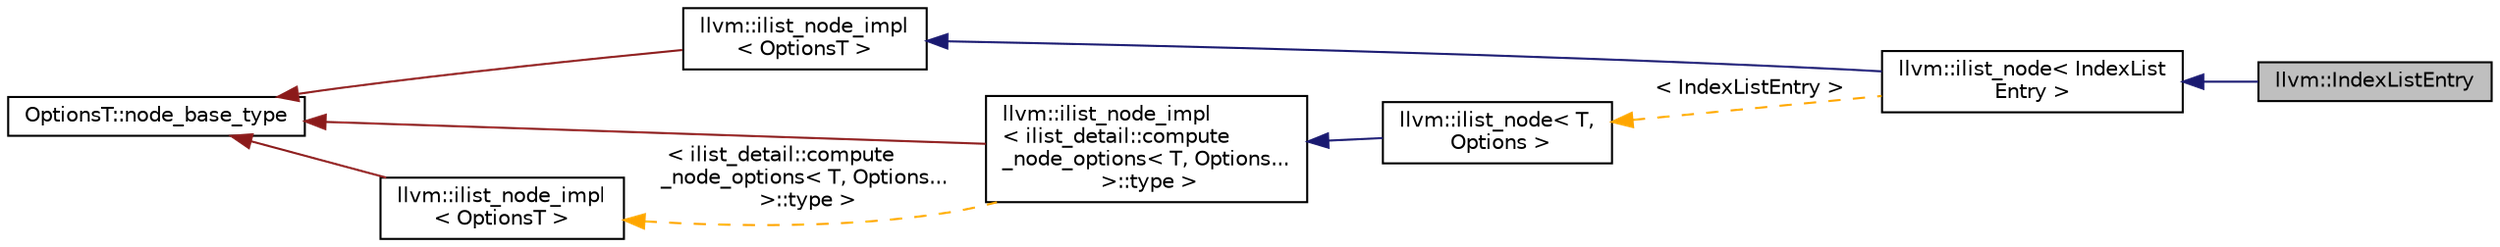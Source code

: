 digraph "llvm::IndexListEntry"
{
 // LATEX_PDF_SIZE
  bgcolor="transparent";
  edge [fontname="Helvetica",fontsize="10",labelfontname="Helvetica",labelfontsize="10"];
  node [fontname="Helvetica",fontsize="10",shape="box"];
  rankdir="LR";
  Node1 [label="llvm::IndexListEntry",height=0.2,width=0.4,color="black", fillcolor="grey75", style="filled", fontcolor="black",tooltip="This class represents an entry in the slot index list held in the SlotIndexes pass."];
  Node2 -> Node1 [dir="back",color="midnightblue",fontsize="10",style="solid",fontname="Helvetica"];
  Node2 [label="llvm::ilist_node\< IndexList\lEntry \>",height=0.2,width=0.4,color="black",URL="$classllvm_1_1ilist__node.html",tooltip=" "];
  Node3 -> Node2 [dir="back",color="midnightblue",fontsize="10",style="solid",fontname="Helvetica"];
  Node3 [label="llvm::ilist_node_impl\l\< OptionsT \>",height=0.2,width=0.4,color="black",URL="$classllvm_1_1ilist__node__impl.html",tooltip="Implementation for an ilist node."];
  Node4 -> Node3 [dir="back",color="firebrick4",fontsize="10",style="solid",fontname="Helvetica"];
  Node4 [label="OptionsT::node_base_type",height=0.2,width=0.4,color="black",tooltip=" "];
  Node5 -> Node2 [dir="back",color="orange",fontsize="10",style="dashed",label=" \< IndexListEntry \>" ,fontname="Helvetica"];
  Node5 [label="llvm::ilist_node\< T,\l Options \>",height=0.2,width=0.4,color="black",URL="$classllvm_1_1ilist__node.html",tooltip=" "];
  Node6 -> Node5 [dir="back",color="midnightblue",fontsize="10",style="solid",fontname="Helvetica"];
  Node6 [label="llvm::ilist_node_impl\l\< ilist_detail::compute\l_node_options\< T, Options...\l \>::type \>",height=0.2,width=0.4,color="black",URL="$classllvm_1_1ilist__node__impl.html",tooltip=" "];
  Node4 -> Node6 [dir="back",color="firebrick4",fontsize="10",style="solid",fontname="Helvetica"];
  Node7 -> Node6 [dir="back",color="orange",fontsize="10",style="dashed",label=" \< ilist_detail::compute\l_node_options\< T, Options...\l \>::type \>" ,fontname="Helvetica"];
  Node7 [label="llvm::ilist_node_impl\l\< OptionsT \>",height=0.2,width=0.4,color="black",URL="$classllvm_1_1ilist__node__impl.html",tooltip="Implementation for an ilist node."];
  Node4 -> Node7 [dir="back",color="firebrick4",fontsize="10",style="solid",fontname="Helvetica"];
}
